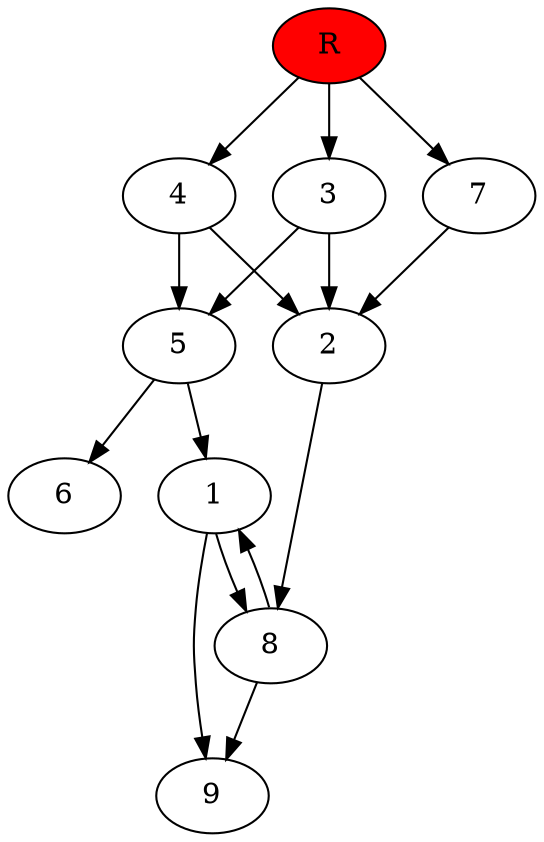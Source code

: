 digraph prb40000 {
	1
	2
	3
	4
	5
	6
	7
	8
	R [fillcolor="#ff0000" style=filled]
	1 -> 8
	1 -> 9
	2 -> 8
	3 -> 2
	3 -> 5
	4 -> 2
	4 -> 5
	5 -> 1
	5 -> 6
	7 -> 2
	8 -> 1
	8 -> 9
	R -> 3
	R -> 4
	R -> 7
}
